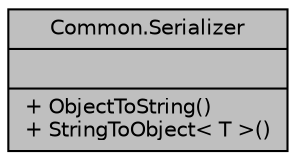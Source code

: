 digraph "Common.Serializer"
{
  edge [fontname="Helvetica",fontsize="10",labelfontname="Helvetica",labelfontsize="10"];
  node [fontname="Helvetica",fontsize="10",shape=record];
  Node1 [label="{Common.Serializer\n||+ ObjectToString()\l+ StringToObject\< T \>()\l}",height=0.2,width=0.4,color="black", fillcolor="grey75", style="filled", fontcolor="black"];
}
